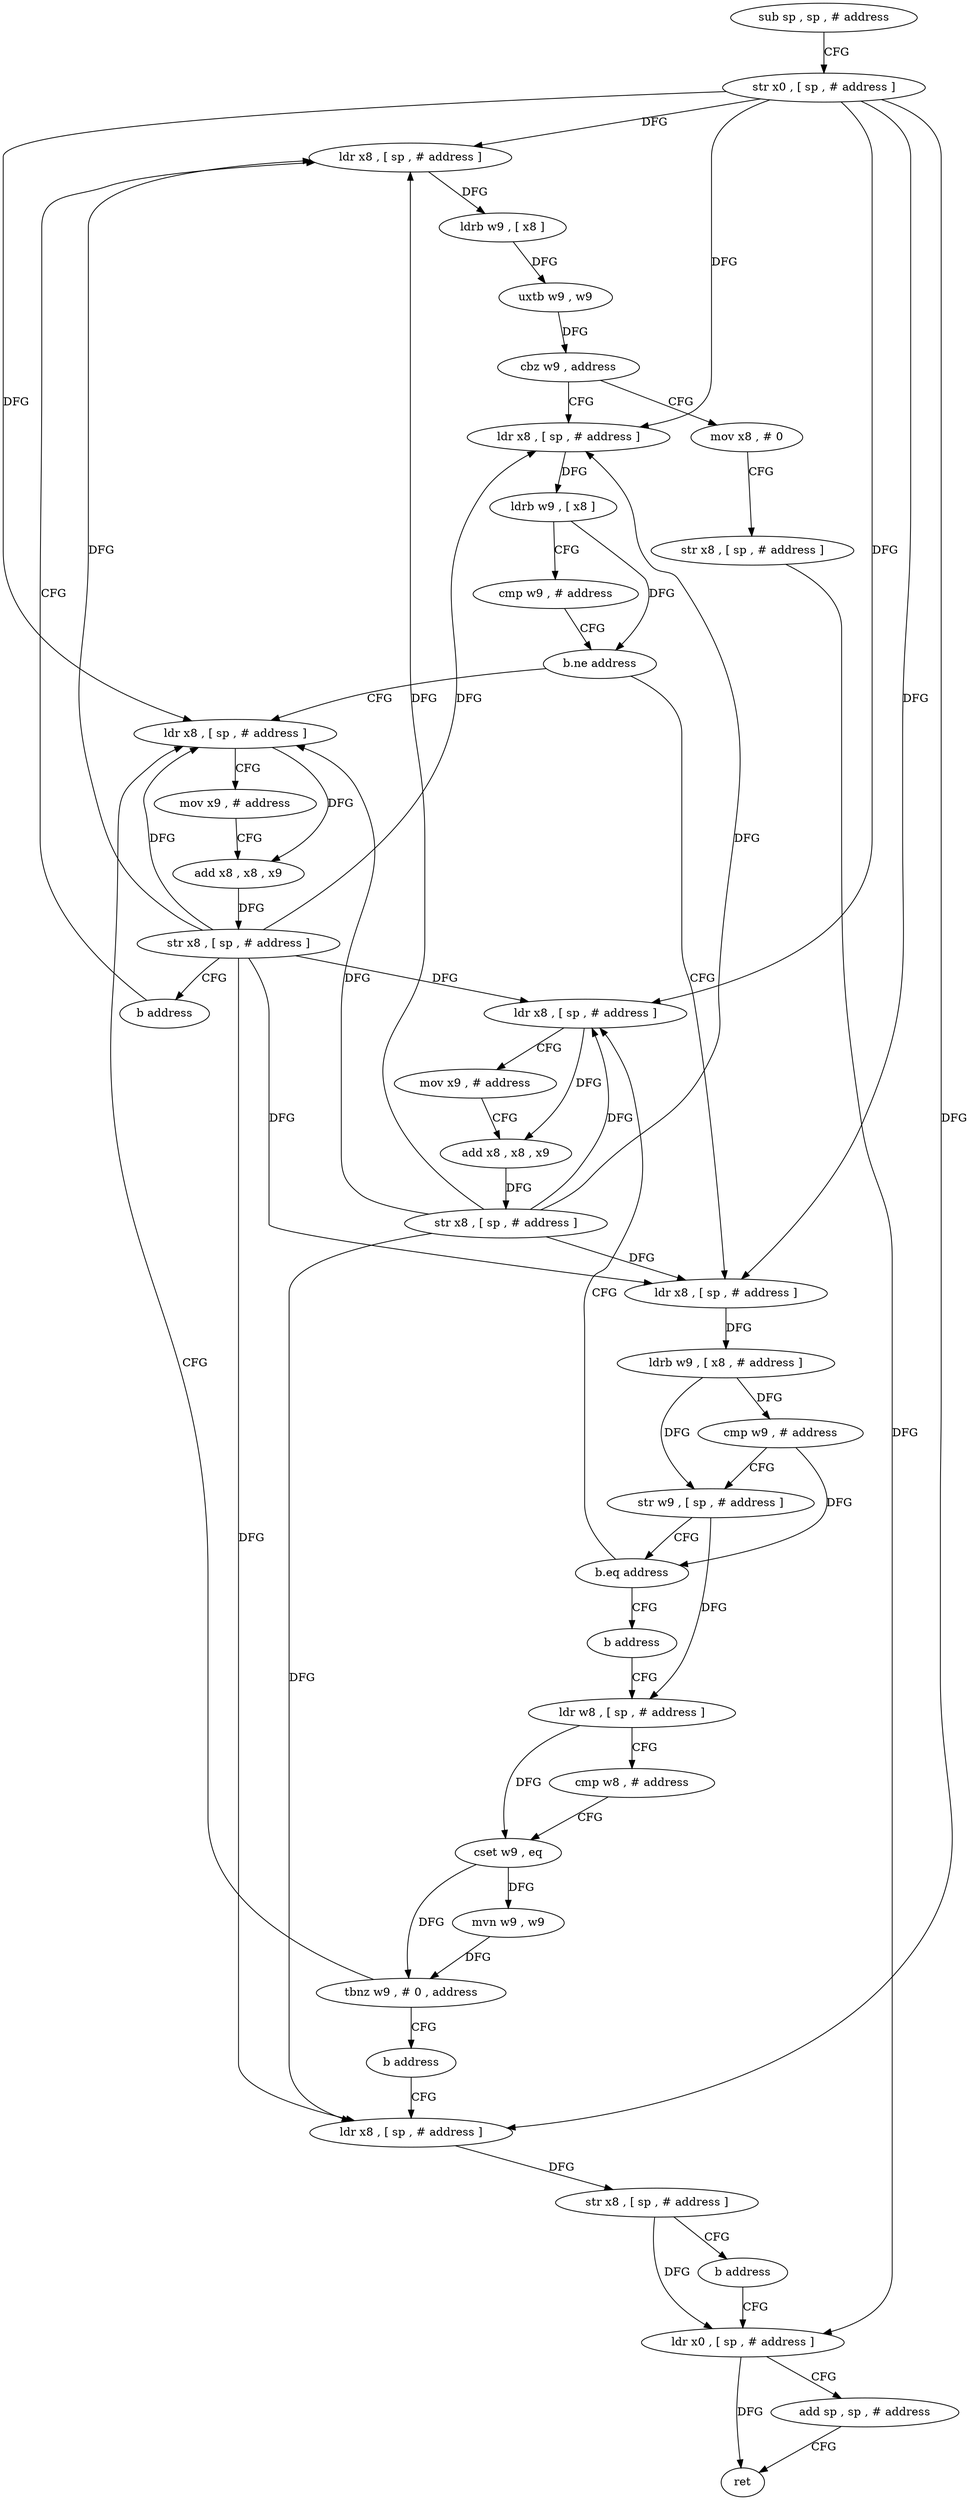 digraph "func" {
"4227512" [label = "sub sp , sp , # address" ]
"4227516" [label = "str x0 , [ sp , # address ]" ]
"4227520" [label = "ldr x8 , [ sp , # address ]" ]
"4227648" [label = "mov x8 , # 0" ]
"4227652" [label = "str x8 , [ sp , # address ]" ]
"4227656" [label = "ldr x0 , [ sp , # address ]" ]
"4227536" [label = "ldr x8 , [ sp , # address ]" ]
"4227540" [label = "ldrb w9 , [ x8 ]" ]
"4227544" [label = "cmp w9 , # address" ]
"4227548" [label = "b.ne address" ]
"4227628" [label = "ldr x8 , [ sp , # address ]" ]
"4227552" [label = "ldr x8 , [ sp , # address ]" ]
"4227632" [label = "mov x9 , # address" ]
"4227636" [label = "add x8 , x8 , x9" ]
"4227640" [label = "str x8 , [ sp , # address ]" ]
"4227644" [label = "b address" ]
"4227556" [label = "ldrb w9 , [ x8 , # address ]" ]
"4227560" [label = "cmp w9 , # address" ]
"4227564" [label = "str w9 , [ sp , # address ]" ]
"4227568" [label = "b.eq address" ]
"4227612" [label = "ldr x8 , [ sp , # address ]" ]
"4227572" [label = "b address" ]
"4227524" [label = "ldrb w9 , [ x8 ]" ]
"4227528" [label = "uxtb w9 , w9" ]
"4227532" [label = "cbz w9 , address" ]
"4227616" [label = "mov x9 , # address" ]
"4227620" [label = "add x8 , x8 , x9" ]
"4227624" [label = "str x8 , [ sp , # address ]" ]
"4227576" [label = "ldr w8 , [ sp , # address ]" ]
"4227580" [label = "cmp w8 , # address" ]
"4227584" [label = "cset w9 , eq" ]
"4227588" [label = "mvn w9 , w9" ]
"4227592" [label = "tbnz w9 , # 0 , address" ]
"4227596" [label = "b address" ]
"4227600" [label = "ldr x8 , [ sp , # address ]" ]
"4227604" [label = "str x8 , [ sp , # address ]" ]
"4227608" [label = "b address" ]
"4227660" [label = "add sp , sp , # address" ]
"4227664" [label = "ret" ]
"4227512" -> "4227516" [ label = "CFG" ]
"4227516" -> "4227520" [ label = "DFG" ]
"4227516" -> "4227536" [ label = "DFG" ]
"4227516" -> "4227628" [ label = "DFG" ]
"4227516" -> "4227552" [ label = "DFG" ]
"4227516" -> "4227612" [ label = "DFG" ]
"4227516" -> "4227600" [ label = "DFG" ]
"4227520" -> "4227524" [ label = "DFG" ]
"4227648" -> "4227652" [ label = "CFG" ]
"4227652" -> "4227656" [ label = "DFG" ]
"4227656" -> "4227660" [ label = "CFG" ]
"4227656" -> "4227664" [ label = "DFG" ]
"4227536" -> "4227540" [ label = "DFG" ]
"4227540" -> "4227544" [ label = "CFG" ]
"4227540" -> "4227548" [ label = "DFG" ]
"4227544" -> "4227548" [ label = "CFG" ]
"4227548" -> "4227628" [ label = "CFG" ]
"4227548" -> "4227552" [ label = "CFG" ]
"4227628" -> "4227632" [ label = "CFG" ]
"4227628" -> "4227636" [ label = "DFG" ]
"4227552" -> "4227556" [ label = "DFG" ]
"4227632" -> "4227636" [ label = "CFG" ]
"4227636" -> "4227640" [ label = "DFG" ]
"4227640" -> "4227644" [ label = "CFG" ]
"4227640" -> "4227520" [ label = "DFG" ]
"4227640" -> "4227536" [ label = "DFG" ]
"4227640" -> "4227628" [ label = "DFG" ]
"4227640" -> "4227552" [ label = "DFG" ]
"4227640" -> "4227612" [ label = "DFG" ]
"4227640" -> "4227600" [ label = "DFG" ]
"4227644" -> "4227520" [ label = "CFG" ]
"4227556" -> "4227560" [ label = "DFG" ]
"4227556" -> "4227564" [ label = "DFG" ]
"4227560" -> "4227564" [ label = "CFG" ]
"4227560" -> "4227568" [ label = "DFG" ]
"4227564" -> "4227568" [ label = "CFG" ]
"4227564" -> "4227576" [ label = "DFG" ]
"4227568" -> "4227612" [ label = "CFG" ]
"4227568" -> "4227572" [ label = "CFG" ]
"4227612" -> "4227616" [ label = "CFG" ]
"4227612" -> "4227620" [ label = "DFG" ]
"4227572" -> "4227576" [ label = "CFG" ]
"4227524" -> "4227528" [ label = "DFG" ]
"4227528" -> "4227532" [ label = "DFG" ]
"4227532" -> "4227648" [ label = "CFG" ]
"4227532" -> "4227536" [ label = "CFG" ]
"4227616" -> "4227620" [ label = "CFG" ]
"4227620" -> "4227624" [ label = "DFG" ]
"4227624" -> "4227628" [ label = "DFG" ]
"4227624" -> "4227520" [ label = "DFG" ]
"4227624" -> "4227536" [ label = "DFG" ]
"4227624" -> "4227552" [ label = "DFG" ]
"4227624" -> "4227612" [ label = "DFG" ]
"4227624" -> "4227600" [ label = "DFG" ]
"4227576" -> "4227580" [ label = "CFG" ]
"4227576" -> "4227584" [ label = "DFG" ]
"4227580" -> "4227584" [ label = "CFG" ]
"4227584" -> "4227588" [ label = "DFG" ]
"4227584" -> "4227592" [ label = "DFG" ]
"4227588" -> "4227592" [ label = "DFG" ]
"4227592" -> "4227628" [ label = "CFG" ]
"4227592" -> "4227596" [ label = "CFG" ]
"4227596" -> "4227600" [ label = "CFG" ]
"4227600" -> "4227604" [ label = "DFG" ]
"4227604" -> "4227608" [ label = "CFG" ]
"4227604" -> "4227656" [ label = "DFG" ]
"4227608" -> "4227656" [ label = "CFG" ]
"4227660" -> "4227664" [ label = "CFG" ]
}
